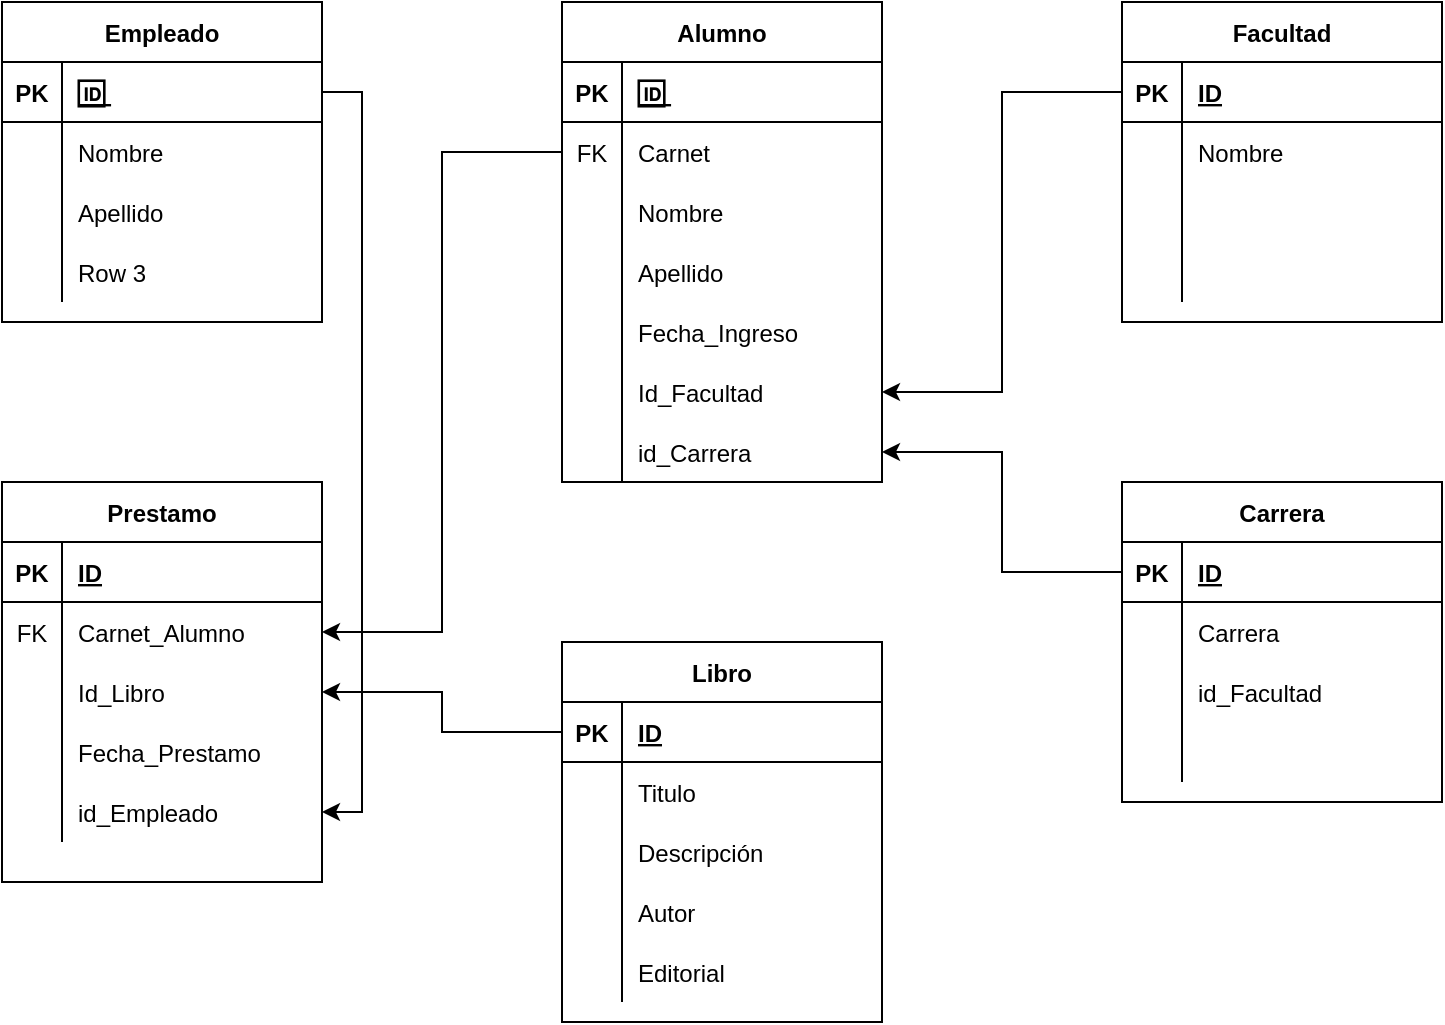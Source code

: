 <mxfile version="14.6.6" type="github"><diagram id="0G25CnmKws0PAgpT1w0i" name="Page-1"><mxGraphModel dx="868" dy="492" grid="1" gridSize="10" guides="1" tooltips="1" connect="1" arrows="1" fold="1" page="1" pageScale="1" pageWidth="850" pageHeight="1100" math="0" shadow="0"><root><mxCell id="0"/><mxCell id="1" parent="0"/><mxCell id="mnixo42vS2QTnkZEOLGy-1" value="Empleado" style="shape=table;startSize=30;container=1;collapsible=1;childLayout=tableLayout;fixedRows=1;rowLines=0;fontStyle=1;align=center;resizeLast=1;" vertex="1" parent="1"><mxGeometry x="40" y="40" width="160" height="160" as="geometry"/></mxCell><mxCell id="mnixo42vS2QTnkZEOLGy-2" value="" style="shape=partialRectangle;collapsible=0;dropTarget=0;pointerEvents=0;fillColor=none;top=0;left=0;bottom=1;right=0;points=[[0,0.5],[1,0.5]];portConstraint=eastwest;" vertex="1" parent="mnixo42vS2QTnkZEOLGy-1"><mxGeometry y="30" width="160" height="30" as="geometry"/></mxCell><mxCell id="mnixo42vS2QTnkZEOLGy-3" value="PK" style="shape=partialRectangle;connectable=0;fillColor=none;top=0;left=0;bottom=0;right=0;fontStyle=1;overflow=hidden;" vertex="1" parent="mnixo42vS2QTnkZEOLGy-2"><mxGeometry width="30" height="30" as="geometry"/></mxCell><mxCell id="mnixo42vS2QTnkZEOLGy-4" value="🆔 " style="shape=partialRectangle;connectable=0;fillColor=none;top=0;left=0;bottom=0;right=0;align=left;spacingLeft=6;fontStyle=5;overflow=hidden;" vertex="1" parent="mnixo42vS2QTnkZEOLGy-2"><mxGeometry x="30" width="130" height="30" as="geometry"/></mxCell><mxCell id="mnixo42vS2QTnkZEOLGy-5" value="" style="shape=partialRectangle;collapsible=0;dropTarget=0;pointerEvents=0;fillColor=none;top=0;left=0;bottom=0;right=0;points=[[0,0.5],[1,0.5]];portConstraint=eastwest;" vertex="1" parent="mnixo42vS2QTnkZEOLGy-1"><mxGeometry y="60" width="160" height="30" as="geometry"/></mxCell><mxCell id="mnixo42vS2QTnkZEOLGy-6" value="" style="shape=partialRectangle;connectable=0;fillColor=none;top=0;left=0;bottom=0;right=0;editable=1;overflow=hidden;" vertex="1" parent="mnixo42vS2QTnkZEOLGy-5"><mxGeometry width="30" height="30" as="geometry"/></mxCell><mxCell id="mnixo42vS2QTnkZEOLGy-7" value="Nombre" style="shape=partialRectangle;connectable=0;fillColor=none;top=0;left=0;bottom=0;right=0;align=left;spacingLeft=6;overflow=hidden;" vertex="1" parent="mnixo42vS2QTnkZEOLGy-5"><mxGeometry x="30" width="130" height="30" as="geometry"/></mxCell><mxCell id="mnixo42vS2QTnkZEOLGy-8" value="" style="shape=partialRectangle;collapsible=0;dropTarget=0;pointerEvents=0;fillColor=none;top=0;left=0;bottom=0;right=0;points=[[0,0.5],[1,0.5]];portConstraint=eastwest;" vertex="1" parent="mnixo42vS2QTnkZEOLGy-1"><mxGeometry y="90" width="160" height="30" as="geometry"/></mxCell><mxCell id="mnixo42vS2QTnkZEOLGy-9" value="" style="shape=partialRectangle;connectable=0;fillColor=none;top=0;left=0;bottom=0;right=0;editable=1;overflow=hidden;" vertex="1" parent="mnixo42vS2QTnkZEOLGy-8"><mxGeometry width="30" height="30" as="geometry"/></mxCell><mxCell id="mnixo42vS2QTnkZEOLGy-10" value="Apellido" style="shape=partialRectangle;connectable=0;fillColor=none;top=0;left=0;bottom=0;right=0;align=left;spacingLeft=6;overflow=hidden;" vertex="1" parent="mnixo42vS2QTnkZEOLGy-8"><mxGeometry x="30" width="130" height="30" as="geometry"/></mxCell><mxCell id="mnixo42vS2QTnkZEOLGy-11" value="" style="shape=partialRectangle;collapsible=0;dropTarget=0;pointerEvents=0;fillColor=none;top=0;left=0;bottom=0;right=0;points=[[0,0.5],[1,0.5]];portConstraint=eastwest;" vertex="1" parent="mnixo42vS2QTnkZEOLGy-1"><mxGeometry y="120" width="160" height="30" as="geometry"/></mxCell><mxCell id="mnixo42vS2QTnkZEOLGy-12" value="" style="shape=partialRectangle;connectable=0;fillColor=none;top=0;left=0;bottom=0;right=0;editable=1;overflow=hidden;" vertex="1" parent="mnixo42vS2QTnkZEOLGy-11"><mxGeometry width="30" height="30" as="geometry"/></mxCell><mxCell id="mnixo42vS2QTnkZEOLGy-13" value="Row 3" style="shape=partialRectangle;connectable=0;fillColor=none;top=0;left=0;bottom=0;right=0;align=left;spacingLeft=6;overflow=hidden;" vertex="1" parent="mnixo42vS2QTnkZEOLGy-11"><mxGeometry x="30" width="130" height="30" as="geometry"/></mxCell><mxCell id="mnixo42vS2QTnkZEOLGy-14" value="Alumno" style="shape=table;startSize=30;container=1;collapsible=1;childLayout=tableLayout;fixedRows=1;rowLines=0;fontStyle=1;align=center;resizeLast=1;" vertex="1" parent="1"><mxGeometry x="320" y="40" width="160" height="240" as="geometry"/></mxCell><mxCell id="mnixo42vS2QTnkZEOLGy-15" value="" style="shape=partialRectangle;collapsible=0;dropTarget=0;pointerEvents=0;fillColor=none;top=0;left=0;bottom=1;right=0;points=[[0,0.5],[1,0.5]];portConstraint=eastwest;" vertex="1" parent="mnixo42vS2QTnkZEOLGy-14"><mxGeometry y="30" width="160" height="30" as="geometry"/></mxCell><mxCell id="mnixo42vS2QTnkZEOLGy-16" value="PK" style="shape=partialRectangle;connectable=0;fillColor=none;top=0;left=0;bottom=0;right=0;fontStyle=1;overflow=hidden;" vertex="1" parent="mnixo42vS2QTnkZEOLGy-15"><mxGeometry width="30" height="30" as="geometry"/></mxCell><mxCell id="mnixo42vS2QTnkZEOLGy-17" value="🆔 " style="shape=partialRectangle;connectable=0;fillColor=none;top=0;left=0;bottom=0;right=0;align=left;spacingLeft=6;fontStyle=5;overflow=hidden;" vertex="1" parent="mnixo42vS2QTnkZEOLGy-15"><mxGeometry x="30" width="130" height="30" as="geometry"/></mxCell><mxCell id="mnixo42vS2QTnkZEOLGy-18" value="" style="shape=partialRectangle;collapsible=0;dropTarget=0;pointerEvents=0;fillColor=none;top=0;left=0;bottom=0;right=0;points=[[0,0.5],[1,0.5]];portConstraint=eastwest;" vertex="1" parent="mnixo42vS2QTnkZEOLGy-14"><mxGeometry y="60" width="160" height="30" as="geometry"/></mxCell><mxCell id="mnixo42vS2QTnkZEOLGy-19" value="FK" style="shape=partialRectangle;connectable=0;fillColor=none;top=0;left=0;bottom=0;right=0;editable=1;overflow=hidden;" vertex="1" parent="mnixo42vS2QTnkZEOLGy-18"><mxGeometry width="30" height="30" as="geometry"/></mxCell><mxCell id="mnixo42vS2QTnkZEOLGy-20" value="Carnet" style="shape=partialRectangle;connectable=0;fillColor=none;top=0;left=0;bottom=0;right=0;align=left;spacingLeft=6;overflow=hidden;" vertex="1" parent="mnixo42vS2QTnkZEOLGy-18"><mxGeometry x="30" width="130" height="30" as="geometry"/></mxCell><mxCell id="mnixo42vS2QTnkZEOLGy-21" value="" style="shape=partialRectangle;collapsible=0;dropTarget=0;pointerEvents=0;fillColor=none;top=0;left=0;bottom=0;right=0;points=[[0,0.5],[1,0.5]];portConstraint=eastwest;" vertex="1" parent="mnixo42vS2QTnkZEOLGy-14"><mxGeometry y="90" width="160" height="30" as="geometry"/></mxCell><mxCell id="mnixo42vS2QTnkZEOLGy-22" value="" style="shape=partialRectangle;connectable=0;fillColor=none;top=0;left=0;bottom=0;right=0;editable=1;overflow=hidden;" vertex="1" parent="mnixo42vS2QTnkZEOLGy-21"><mxGeometry width="30" height="30" as="geometry"/></mxCell><mxCell id="mnixo42vS2QTnkZEOLGy-23" value="Nombre" style="shape=partialRectangle;connectable=0;fillColor=none;top=0;left=0;bottom=0;right=0;align=left;spacingLeft=6;overflow=hidden;" vertex="1" parent="mnixo42vS2QTnkZEOLGy-21"><mxGeometry x="30" width="130" height="30" as="geometry"/></mxCell><mxCell id="mnixo42vS2QTnkZEOLGy-24" value="" style="shape=partialRectangle;collapsible=0;dropTarget=0;pointerEvents=0;fillColor=none;top=0;left=0;bottom=0;right=0;points=[[0,0.5],[1,0.5]];portConstraint=eastwest;" vertex="1" parent="mnixo42vS2QTnkZEOLGy-14"><mxGeometry y="120" width="160" height="30" as="geometry"/></mxCell><mxCell id="mnixo42vS2QTnkZEOLGy-25" value="" style="shape=partialRectangle;connectable=0;fillColor=none;top=0;left=0;bottom=0;right=0;editable=1;overflow=hidden;" vertex="1" parent="mnixo42vS2QTnkZEOLGy-24"><mxGeometry width="30" height="30" as="geometry"/></mxCell><mxCell id="mnixo42vS2QTnkZEOLGy-26" value="Apellido" style="shape=partialRectangle;connectable=0;fillColor=none;top=0;left=0;bottom=0;right=0;align=left;spacingLeft=6;overflow=hidden;" vertex="1" parent="mnixo42vS2QTnkZEOLGy-24"><mxGeometry x="30" width="130" height="30" as="geometry"/></mxCell><mxCell id="mnixo42vS2QTnkZEOLGy-59" value="" style="shape=partialRectangle;collapsible=0;dropTarget=0;pointerEvents=0;fillColor=none;top=0;left=0;bottom=0;right=0;points=[[0,0.5],[1,0.5]];portConstraint=eastwest;" vertex="1" parent="mnixo42vS2QTnkZEOLGy-14"><mxGeometry y="150" width="160" height="30" as="geometry"/></mxCell><mxCell id="mnixo42vS2QTnkZEOLGy-60" value="" style="shape=partialRectangle;connectable=0;fillColor=none;top=0;left=0;bottom=0;right=0;editable=1;overflow=hidden;" vertex="1" parent="mnixo42vS2QTnkZEOLGy-59"><mxGeometry width="30" height="30" as="geometry"/></mxCell><mxCell id="mnixo42vS2QTnkZEOLGy-61" value="Fecha_Ingreso" style="shape=partialRectangle;connectable=0;fillColor=none;top=0;left=0;bottom=0;right=0;align=left;spacingLeft=6;overflow=hidden;" vertex="1" parent="mnixo42vS2QTnkZEOLGy-59"><mxGeometry x="30" width="130" height="30" as="geometry"/></mxCell><mxCell id="mnixo42vS2QTnkZEOLGy-27" value="" style="shape=partialRectangle;collapsible=0;dropTarget=0;pointerEvents=0;fillColor=none;top=0;left=0;bottom=0;right=0;points=[[0,0.5],[1,0.5]];portConstraint=eastwest;" vertex="1" parent="mnixo42vS2QTnkZEOLGy-14"><mxGeometry y="180" width="160" height="30" as="geometry"/></mxCell><mxCell id="mnixo42vS2QTnkZEOLGy-28" value="" style="shape=partialRectangle;connectable=0;fillColor=none;top=0;left=0;bottom=0;right=0;editable=1;overflow=hidden;" vertex="1" parent="mnixo42vS2QTnkZEOLGy-27"><mxGeometry width="30" height="30" as="geometry"/></mxCell><mxCell id="mnixo42vS2QTnkZEOLGy-29" value="Id_Facultad" style="shape=partialRectangle;connectable=0;fillColor=none;top=0;left=0;bottom=0;right=0;align=left;spacingLeft=6;overflow=hidden;" vertex="1" parent="mnixo42vS2QTnkZEOLGy-27"><mxGeometry x="30" width="130" height="30" as="geometry"/></mxCell><mxCell id="mnixo42vS2QTnkZEOLGy-30" value="" style="shape=partialRectangle;collapsible=0;dropTarget=0;pointerEvents=0;fillColor=none;top=0;left=0;bottom=0;right=0;points=[[0,0.5],[1,0.5]];portConstraint=eastwest;" vertex="1" parent="mnixo42vS2QTnkZEOLGy-14"><mxGeometry y="210" width="160" height="30" as="geometry"/></mxCell><mxCell id="mnixo42vS2QTnkZEOLGy-31" value="" style="shape=partialRectangle;connectable=0;fillColor=none;top=0;left=0;bottom=0;right=0;editable=1;overflow=hidden;" vertex="1" parent="mnixo42vS2QTnkZEOLGy-30"><mxGeometry width="30" height="30" as="geometry"/></mxCell><mxCell id="mnixo42vS2QTnkZEOLGy-32" value="id_Carrera" style="shape=partialRectangle;connectable=0;fillColor=none;top=0;left=0;bottom=0;right=0;align=left;spacingLeft=6;overflow=hidden;" vertex="1" parent="mnixo42vS2QTnkZEOLGy-30"><mxGeometry x="30" width="130" height="30" as="geometry"/></mxCell><mxCell id="mnixo42vS2QTnkZEOLGy-33" value="Facultad" style="shape=table;startSize=30;container=1;collapsible=1;childLayout=tableLayout;fixedRows=1;rowLines=0;fontStyle=1;align=center;resizeLast=1;" vertex="1" parent="1"><mxGeometry x="600" y="40" width="160" height="160" as="geometry"/></mxCell><mxCell id="mnixo42vS2QTnkZEOLGy-34" value="" style="shape=partialRectangle;collapsible=0;dropTarget=0;pointerEvents=0;fillColor=none;top=0;left=0;bottom=1;right=0;points=[[0,0.5],[1,0.5]];portConstraint=eastwest;" vertex="1" parent="mnixo42vS2QTnkZEOLGy-33"><mxGeometry y="30" width="160" height="30" as="geometry"/></mxCell><mxCell id="mnixo42vS2QTnkZEOLGy-35" value="PK" style="shape=partialRectangle;connectable=0;fillColor=none;top=0;left=0;bottom=0;right=0;fontStyle=1;overflow=hidden;" vertex="1" parent="mnixo42vS2QTnkZEOLGy-34"><mxGeometry width="30" height="30" as="geometry"/></mxCell><mxCell id="mnixo42vS2QTnkZEOLGy-36" value="ID" style="shape=partialRectangle;connectable=0;fillColor=none;top=0;left=0;bottom=0;right=0;align=left;spacingLeft=6;fontStyle=5;overflow=hidden;" vertex="1" parent="mnixo42vS2QTnkZEOLGy-34"><mxGeometry x="30" width="130" height="30" as="geometry"/></mxCell><mxCell id="mnixo42vS2QTnkZEOLGy-37" value="" style="shape=partialRectangle;collapsible=0;dropTarget=0;pointerEvents=0;fillColor=none;top=0;left=0;bottom=0;right=0;points=[[0,0.5],[1,0.5]];portConstraint=eastwest;" vertex="1" parent="mnixo42vS2QTnkZEOLGy-33"><mxGeometry y="60" width="160" height="30" as="geometry"/></mxCell><mxCell id="mnixo42vS2QTnkZEOLGy-38" value="" style="shape=partialRectangle;connectable=0;fillColor=none;top=0;left=0;bottom=0;right=0;editable=1;overflow=hidden;" vertex="1" parent="mnixo42vS2QTnkZEOLGy-37"><mxGeometry width="30" height="30" as="geometry"/></mxCell><mxCell id="mnixo42vS2QTnkZEOLGy-39" value="Nombre" style="shape=partialRectangle;connectable=0;fillColor=none;top=0;left=0;bottom=0;right=0;align=left;spacingLeft=6;overflow=hidden;" vertex="1" parent="mnixo42vS2QTnkZEOLGy-37"><mxGeometry x="30" width="130" height="30" as="geometry"/></mxCell><mxCell id="mnixo42vS2QTnkZEOLGy-40" value="" style="shape=partialRectangle;collapsible=0;dropTarget=0;pointerEvents=0;fillColor=none;top=0;left=0;bottom=0;right=0;points=[[0,0.5],[1,0.5]];portConstraint=eastwest;" vertex="1" parent="mnixo42vS2QTnkZEOLGy-33"><mxGeometry y="90" width="160" height="30" as="geometry"/></mxCell><mxCell id="mnixo42vS2QTnkZEOLGy-41" value="" style="shape=partialRectangle;connectable=0;fillColor=none;top=0;left=0;bottom=0;right=0;editable=1;overflow=hidden;" vertex="1" parent="mnixo42vS2QTnkZEOLGy-40"><mxGeometry width="30" height="30" as="geometry"/></mxCell><mxCell id="mnixo42vS2QTnkZEOLGy-42" value="" style="shape=partialRectangle;connectable=0;fillColor=none;top=0;left=0;bottom=0;right=0;align=left;spacingLeft=6;overflow=hidden;" vertex="1" parent="mnixo42vS2QTnkZEOLGy-40"><mxGeometry x="30" width="130" height="30" as="geometry"/></mxCell><mxCell id="mnixo42vS2QTnkZEOLGy-43" value="" style="shape=partialRectangle;collapsible=0;dropTarget=0;pointerEvents=0;fillColor=none;top=0;left=0;bottom=0;right=0;points=[[0,0.5],[1,0.5]];portConstraint=eastwest;" vertex="1" parent="mnixo42vS2QTnkZEOLGy-33"><mxGeometry y="120" width="160" height="30" as="geometry"/></mxCell><mxCell id="mnixo42vS2QTnkZEOLGy-44" value="" style="shape=partialRectangle;connectable=0;fillColor=none;top=0;left=0;bottom=0;right=0;editable=1;overflow=hidden;" vertex="1" parent="mnixo42vS2QTnkZEOLGy-43"><mxGeometry width="30" height="30" as="geometry"/></mxCell><mxCell id="mnixo42vS2QTnkZEOLGy-45" value="" style="shape=partialRectangle;connectable=0;fillColor=none;top=0;left=0;bottom=0;right=0;align=left;spacingLeft=6;overflow=hidden;" vertex="1" parent="mnixo42vS2QTnkZEOLGy-43"><mxGeometry x="30" width="130" height="30" as="geometry"/></mxCell><mxCell id="mnixo42vS2QTnkZEOLGy-46" value="Carrera" style="shape=table;startSize=30;container=1;collapsible=1;childLayout=tableLayout;fixedRows=1;rowLines=0;fontStyle=1;align=center;resizeLast=1;" vertex="1" parent="1"><mxGeometry x="600" y="280" width="160" height="160" as="geometry"/></mxCell><mxCell id="mnixo42vS2QTnkZEOLGy-47" value="" style="shape=partialRectangle;collapsible=0;dropTarget=0;pointerEvents=0;fillColor=none;top=0;left=0;bottom=1;right=0;points=[[0,0.5],[1,0.5]];portConstraint=eastwest;" vertex="1" parent="mnixo42vS2QTnkZEOLGy-46"><mxGeometry y="30" width="160" height="30" as="geometry"/></mxCell><mxCell id="mnixo42vS2QTnkZEOLGy-48" value="PK" style="shape=partialRectangle;connectable=0;fillColor=none;top=0;left=0;bottom=0;right=0;fontStyle=1;overflow=hidden;" vertex="1" parent="mnixo42vS2QTnkZEOLGy-47"><mxGeometry width="30" height="30" as="geometry"/></mxCell><mxCell id="mnixo42vS2QTnkZEOLGy-49" value="ID" style="shape=partialRectangle;connectable=0;fillColor=none;top=0;left=0;bottom=0;right=0;align=left;spacingLeft=6;fontStyle=5;overflow=hidden;" vertex="1" parent="mnixo42vS2QTnkZEOLGy-47"><mxGeometry x="30" width="130" height="30" as="geometry"/></mxCell><mxCell id="mnixo42vS2QTnkZEOLGy-50" value="" style="shape=partialRectangle;collapsible=0;dropTarget=0;pointerEvents=0;fillColor=none;top=0;left=0;bottom=0;right=0;points=[[0,0.5],[1,0.5]];portConstraint=eastwest;" vertex="1" parent="mnixo42vS2QTnkZEOLGy-46"><mxGeometry y="60" width="160" height="30" as="geometry"/></mxCell><mxCell id="mnixo42vS2QTnkZEOLGy-51" value="" style="shape=partialRectangle;connectable=0;fillColor=none;top=0;left=0;bottom=0;right=0;editable=1;overflow=hidden;" vertex="1" parent="mnixo42vS2QTnkZEOLGy-50"><mxGeometry width="30" height="30" as="geometry"/></mxCell><mxCell id="mnixo42vS2QTnkZEOLGy-52" value="Carrera" style="shape=partialRectangle;connectable=0;fillColor=none;top=0;left=0;bottom=0;right=0;align=left;spacingLeft=6;overflow=hidden;" vertex="1" parent="mnixo42vS2QTnkZEOLGy-50"><mxGeometry x="30" width="130" height="30" as="geometry"/></mxCell><mxCell id="mnixo42vS2QTnkZEOLGy-53" value="" style="shape=partialRectangle;collapsible=0;dropTarget=0;pointerEvents=0;fillColor=none;top=0;left=0;bottom=0;right=0;points=[[0,0.5],[1,0.5]];portConstraint=eastwest;" vertex="1" parent="mnixo42vS2QTnkZEOLGy-46"><mxGeometry y="90" width="160" height="30" as="geometry"/></mxCell><mxCell id="mnixo42vS2QTnkZEOLGy-54" value="" style="shape=partialRectangle;connectable=0;fillColor=none;top=0;left=0;bottom=0;right=0;editable=1;overflow=hidden;" vertex="1" parent="mnixo42vS2QTnkZEOLGy-53"><mxGeometry width="30" height="30" as="geometry"/></mxCell><mxCell id="mnixo42vS2QTnkZEOLGy-55" value="id_Facultad" style="shape=partialRectangle;connectable=0;fillColor=none;top=0;left=0;bottom=0;right=0;align=left;spacingLeft=6;overflow=hidden;" vertex="1" parent="mnixo42vS2QTnkZEOLGy-53"><mxGeometry x="30" width="130" height="30" as="geometry"/></mxCell><mxCell id="mnixo42vS2QTnkZEOLGy-56" value="" style="shape=partialRectangle;collapsible=0;dropTarget=0;pointerEvents=0;fillColor=none;top=0;left=0;bottom=0;right=0;points=[[0,0.5],[1,0.5]];portConstraint=eastwest;" vertex="1" parent="mnixo42vS2QTnkZEOLGy-46"><mxGeometry y="120" width="160" height="30" as="geometry"/></mxCell><mxCell id="mnixo42vS2QTnkZEOLGy-57" value="" style="shape=partialRectangle;connectable=0;fillColor=none;top=0;left=0;bottom=0;right=0;editable=1;overflow=hidden;" vertex="1" parent="mnixo42vS2QTnkZEOLGy-56"><mxGeometry width="30" height="30" as="geometry"/></mxCell><mxCell id="mnixo42vS2QTnkZEOLGy-58" value="" style="shape=partialRectangle;connectable=0;fillColor=none;top=0;left=0;bottom=0;right=0;align=left;spacingLeft=6;overflow=hidden;" vertex="1" parent="mnixo42vS2QTnkZEOLGy-56"><mxGeometry x="30" width="130" height="30" as="geometry"/></mxCell><mxCell id="mnixo42vS2QTnkZEOLGy-64" value="Prestamo" style="shape=table;startSize=30;container=1;collapsible=1;childLayout=tableLayout;fixedRows=1;rowLines=0;fontStyle=1;align=center;resizeLast=1;" vertex="1" parent="1"><mxGeometry x="40" y="280" width="160" height="200" as="geometry"/></mxCell><mxCell id="mnixo42vS2QTnkZEOLGy-65" value="" style="shape=partialRectangle;collapsible=0;dropTarget=0;pointerEvents=0;fillColor=none;top=0;left=0;bottom=1;right=0;points=[[0,0.5],[1,0.5]];portConstraint=eastwest;" vertex="1" parent="mnixo42vS2QTnkZEOLGy-64"><mxGeometry y="30" width="160" height="30" as="geometry"/></mxCell><mxCell id="mnixo42vS2QTnkZEOLGy-66" value="PK" style="shape=partialRectangle;connectable=0;fillColor=none;top=0;left=0;bottom=0;right=0;fontStyle=1;overflow=hidden;" vertex="1" parent="mnixo42vS2QTnkZEOLGy-65"><mxGeometry width="30" height="30" as="geometry"/></mxCell><mxCell id="mnixo42vS2QTnkZEOLGy-67" value="ID" style="shape=partialRectangle;connectable=0;fillColor=none;top=0;left=0;bottom=0;right=0;align=left;spacingLeft=6;fontStyle=5;overflow=hidden;" vertex="1" parent="mnixo42vS2QTnkZEOLGy-65"><mxGeometry x="30" width="130" height="30" as="geometry"/></mxCell><mxCell id="mnixo42vS2QTnkZEOLGy-68" value="" style="shape=partialRectangle;collapsible=0;dropTarget=0;pointerEvents=0;fillColor=none;top=0;left=0;bottom=0;right=0;points=[[0,0.5],[1,0.5]];portConstraint=eastwest;" vertex="1" parent="mnixo42vS2QTnkZEOLGy-64"><mxGeometry y="60" width="160" height="30" as="geometry"/></mxCell><mxCell id="mnixo42vS2QTnkZEOLGy-69" value="FK" style="shape=partialRectangle;connectable=0;fillColor=none;top=0;left=0;bottom=0;right=0;editable=1;overflow=hidden;" vertex="1" parent="mnixo42vS2QTnkZEOLGy-68"><mxGeometry width="30" height="30" as="geometry"/></mxCell><mxCell id="mnixo42vS2QTnkZEOLGy-70" value="Carnet_Alumno" style="shape=partialRectangle;connectable=0;fillColor=none;top=0;left=0;bottom=0;right=0;align=left;spacingLeft=6;overflow=hidden;" vertex="1" parent="mnixo42vS2QTnkZEOLGy-68"><mxGeometry x="30" width="130" height="30" as="geometry"/></mxCell><mxCell id="mnixo42vS2QTnkZEOLGy-71" value="" style="shape=partialRectangle;collapsible=0;dropTarget=0;pointerEvents=0;fillColor=none;top=0;left=0;bottom=0;right=0;points=[[0,0.5],[1,0.5]];portConstraint=eastwest;" vertex="1" parent="mnixo42vS2QTnkZEOLGy-64"><mxGeometry y="90" width="160" height="30" as="geometry"/></mxCell><mxCell id="mnixo42vS2QTnkZEOLGy-72" value="" style="shape=partialRectangle;connectable=0;fillColor=none;top=0;left=0;bottom=0;right=0;editable=1;overflow=hidden;" vertex="1" parent="mnixo42vS2QTnkZEOLGy-71"><mxGeometry width="30" height="30" as="geometry"/></mxCell><mxCell id="mnixo42vS2QTnkZEOLGy-73" value="Id_Libro" style="shape=partialRectangle;connectable=0;fillColor=none;top=0;left=0;bottom=0;right=0;align=left;spacingLeft=6;overflow=hidden;" vertex="1" parent="mnixo42vS2QTnkZEOLGy-71"><mxGeometry x="30" width="130" height="30" as="geometry"/></mxCell><mxCell id="mnixo42vS2QTnkZEOLGy-74" value="" style="shape=partialRectangle;collapsible=0;dropTarget=0;pointerEvents=0;fillColor=none;top=0;left=0;bottom=0;right=0;points=[[0,0.5],[1,0.5]];portConstraint=eastwest;" vertex="1" parent="mnixo42vS2QTnkZEOLGy-64"><mxGeometry y="120" width="160" height="30" as="geometry"/></mxCell><mxCell id="mnixo42vS2QTnkZEOLGy-75" value="" style="shape=partialRectangle;connectable=0;fillColor=none;top=0;left=0;bottom=0;right=0;editable=1;overflow=hidden;" vertex="1" parent="mnixo42vS2QTnkZEOLGy-74"><mxGeometry width="30" height="30" as="geometry"/></mxCell><mxCell id="mnixo42vS2QTnkZEOLGy-76" value="Fecha_Prestamo" style="shape=partialRectangle;connectable=0;fillColor=none;top=0;left=0;bottom=0;right=0;align=left;spacingLeft=6;overflow=hidden;" vertex="1" parent="mnixo42vS2QTnkZEOLGy-74"><mxGeometry x="30" width="130" height="30" as="geometry"/></mxCell><mxCell id="mnixo42vS2QTnkZEOLGy-93" value="" style="shape=partialRectangle;collapsible=0;dropTarget=0;pointerEvents=0;fillColor=none;top=0;left=0;bottom=0;right=0;points=[[0,0.5],[1,0.5]];portConstraint=eastwest;" vertex="1" parent="mnixo42vS2QTnkZEOLGy-64"><mxGeometry y="150" width="160" height="30" as="geometry"/></mxCell><mxCell id="mnixo42vS2QTnkZEOLGy-94" value="" style="shape=partialRectangle;connectable=0;fillColor=none;top=0;left=0;bottom=0;right=0;editable=1;overflow=hidden;" vertex="1" parent="mnixo42vS2QTnkZEOLGy-93"><mxGeometry width="30" height="30" as="geometry"/></mxCell><mxCell id="mnixo42vS2QTnkZEOLGy-95" value="id_Empleado" style="shape=partialRectangle;connectable=0;fillColor=none;top=0;left=0;bottom=0;right=0;align=left;spacingLeft=6;overflow=hidden;" vertex="1" parent="mnixo42vS2QTnkZEOLGy-93"><mxGeometry x="30" width="130" height="30" as="geometry"/></mxCell><mxCell id="mnixo42vS2QTnkZEOLGy-77" value="Libro" style="shape=table;startSize=30;container=1;collapsible=1;childLayout=tableLayout;fixedRows=1;rowLines=0;fontStyle=1;align=center;resizeLast=1;" vertex="1" parent="1"><mxGeometry x="320" y="360" width="160" height="190" as="geometry"/></mxCell><mxCell id="mnixo42vS2QTnkZEOLGy-78" value="" style="shape=partialRectangle;collapsible=0;dropTarget=0;pointerEvents=0;fillColor=none;top=0;left=0;bottom=1;right=0;points=[[0,0.5],[1,0.5]];portConstraint=eastwest;" vertex="1" parent="mnixo42vS2QTnkZEOLGy-77"><mxGeometry y="30" width="160" height="30" as="geometry"/></mxCell><mxCell id="mnixo42vS2QTnkZEOLGy-79" value="PK" style="shape=partialRectangle;connectable=0;fillColor=none;top=0;left=0;bottom=0;right=0;fontStyle=1;overflow=hidden;" vertex="1" parent="mnixo42vS2QTnkZEOLGy-78"><mxGeometry width="30" height="30" as="geometry"/></mxCell><mxCell id="mnixo42vS2QTnkZEOLGy-80" value="ID" style="shape=partialRectangle;connectable=0;fillColor=none;top=0;left=0;bottom=0;right=0;align=left;spacingLeft=6;fontStyle=5;overflow=hidden;" vertex="1" parent="mnixo42vS2QTnkZEOLGy-78"><mxGeometry x="30" width="130" height="30" as="geometry"/></mxCell><mxCell id="mnixo42vS2QTnkZEOLGy-81" value="" style="shape=partialRectangle;collapsible=0;dropTarget=0;pointerEvents=0;fillColor=none;top=0;left=0;bottom=0;right=0;points=[[0,0.5],[1,0.5]];portConstraint=eastwest;" vertex="1" parent="mnixo42vS2QTnkZEOLGy-77"><mxGeometry y="60" width="160" height="30" as="geometry"/></mxCell><mxCell id="mnixo42vS2QTnkZEOLGy-82" value="" style="shape=partialRectangle;connectable=0;fillColor=none;top=0;left=0;bottom=0;right=0;editable=1;overflow=hidden;" vertex="1" parent="mnixo42vS2QTnkZEOLGy-81"><mxGeometry width="30" height="30" as="geometry"/></mxCell><mxCell id="mnixo42vS2QTnkZEOLGy-83" value="Titulo" style="shape=partialRectangle;connectable=0;fillColor=none;top=0;left=0;bottom=0;right=0;align=left;spacingLeft=6;overflow=hidden;" vertex="1" parent="mnixo42vS2QTnkZEOLGy-81"><mxGeometry x="30" width="130" height="30" as="geometry"/></mxCell><mxCell id="mnixo42vS2QTnkZEOLGy-84" value="" style="shape=partialRectangle;collapsible=0;dropTarget=0;pointerEvents=0;fillColor=none;top=0;left=0;bottom=0;right=0;points=[[0,0.5],[1,0.5]];portConstraint=eastwest;" vertex="1" parent="mnixo42vS2QTnkZEOLGy-77"><mxGeometry y="90" width="160" height="30" as="geometry"/></mxCell><mxCell id="mnixo42vS2QTnkZEOLGy-85" value="" style="shape=partialRectangle;connectable=0;fillColor=none;top=0;left=0;bottom=0;right=0;editable=1;overflow=hidden;" vertex="1" parent="mnixo42vS2QTnkZEOLGy-84"><mxGeometry width="30" height="30" as="geometry"/></mxCell><mxCell id="mnixo42vS2QTnkZEOLGy-86" value="Descripción" style="shape=partialRectangle;connectable=0;fillColor=none;top=0;left=0;bottom=0;right=0;align=left;spacingLeft=6;overflow=hidden;" vertex="1" parent="mnixo42vS2QTnkZEOLGy-84"><mxGeometry x="30" width="130" height="30" as="geometry"/></mxCell><mxCell id="mnixo42vS2QTnkZEOLGy-87" value="" style="shape=partialRectangle;collapsible=0;dropTarget=0;pointerEvents=0;fillColor=none;top=0;left=0;bottom=0;right=0;points=[[0,0.5],[1,0.5]];portConstraint=eastwest;" vertex="1" parent="mnixo42vS2QTnkZEOLGy-77"><mxGeometry y="120" width="160" height="30" as="geometry"/></mxCell><mxCell id="mnixo42vS2QTnkZEOLGy-88" value="" style="shape=partialRectangle;connectable=0;fillColor=none;top=0;left=0;bottom=0;right=0;editable=1;overflow=hidden;" vertex="1" parent="mnixo42vS2QTnkZEOLGy-87"><mxGeometry width="30" height="30" as="geometry"/></mxCell><mxCell id="mnixo42vS2QTnkZEOLGy-89" value="Autor" style="shape=partialRectangle;connectable=0;fillColor=none;top=0;left=0;bottom=0;right=0;align=left;spacingLeft=6;overflow=hidden;" vertex="1" parent="mnixo42vS2QTnkZEOLGy-87"><mxGeometry x="30" width="130" height="30" as="geometry"/></mxCell><mxCell id="mnixo42vS2QTnkZEOLGy-90" value="" style="shape=partialRectangle;collapsible=0;dropTarget=0;pointerEvents=0;fillColor=none;top=0;left=0;bottom=0;right=0;points=[[0,0.5],[1,0.5]];portConstraint=eastwest;" vertex="1" parent="mnixo42vS2QTnkZEOLGy-77"><mxGeometry y="150" width="160" height="30" as="geometry"/></mxCell><mxCell id="mnixo42vS2QTnkZEOLGy-91" value="" style="shape=partialRectangle;connectable=0;fillColor=none;top=0;left=0;bottom=0;right=0;editable=1;overflow=hidden;" vertex="1" parent="mnixo42vS2QTnkZEOLGy-90"><mxGeometry width="30" height="30" as="geometry"/></mxCell><mxCell id="mnixo42vS2QTnkZEOLGy-92" value="Editorial" style="shape=partialRectangle;connectable=0;fillColor=none;top=0;left=0;bottom=0;right=0;align=left;spacingLeft=6;overflow=hidden;" vertex="1" parent="mnixo42vS2QTnkZEOLGy-90"><mxGeometry x="30" width="130" height="30" as="geometry"/></mxCell><mxCell id="mnixo42vS2QTnkZEOLGy-102" style="edgeStyle=orthogonalEdgeStyle;rounded=0;orthogonalLoop=1;jettySize=auto;html=1;exitX=0;exitY=0.5;exitDx=0;exitDy=0;" edge="1" parent="1" source="mnixo42vS2QTnkZEOLGy-78" target="mnixo42vS2QTnkZEOLGy-71"><mxGeometry relative="1" as="geometry"/></mxCell><mxCell id="mnixo42vS2QTnkZEOLGy-103" style="edgeStyle=orthogonalEdgeStyle;rounded=0;orthogonalLoop=1;jettySize=auto;html=1;exitX=1;exitY=0.5;exitDx=0;exitDy=0;" edge="1" parent="1" source="mnixo42vS2QTnkZEOLGy-2" target="mnixo42vS2QTnkZEOLGy-93"><mxGeometry relative="1" as="geometry"/></mxCell><mxCell id="mnixo42vS2QTnkZEOLGy-104" style="edgeStyle=orthogonalEdgeStyle;rounded=0;orthogonalLoop=1;jettySize=auto;html=1;exitX=0;exitY=0.5;exitDx=0;exitDy=0;" edge="1" parent="1" source="mnixo42vS2QTnkZEOLGy-34" target="mnixo42vS2QTnkZEOLGy-27"><mxGeometry relative="1" as="geometry"/></mxCell><mxCell id="mnixo42vS2QTnkZEOLGy-105" style="edgeStyle=orthogonalEdgeStyle;rounded=0;orthogonalLoop=1;jettySize=auto;html=1;exitX=0;exitY=0.5;exitDx=0;exitDy=0;" edge="1" parent="1" source="mnixo42vS2QTnkZEOLGy-47" target="mnixo42vS2QTnkZEOLGy-30"><mxGeometry relative="1" as="geometry"/></mxCell><mxCell id="mnixo42vS2QTnkZEOLGy-107" style="edgeStyle=orthogonalEdgeStyle;rounded=0;orthogonalLoop=1;jettySize=auto;html=1;exitX=0;exitY=0.5;exitDx=0;exitDy=0;entryX=1;entryY=0.5;entryDx=0;entryDy=0;" edge="1" parent="1" source="mnixo42vS2QTnkZEOLGy-18" target="mnixo42vS2QTnkZEOLGy-68"><mxGeometry relative="1" as="geometry"/></mxCell></root></mxGraphModel></diagram></mxfile>